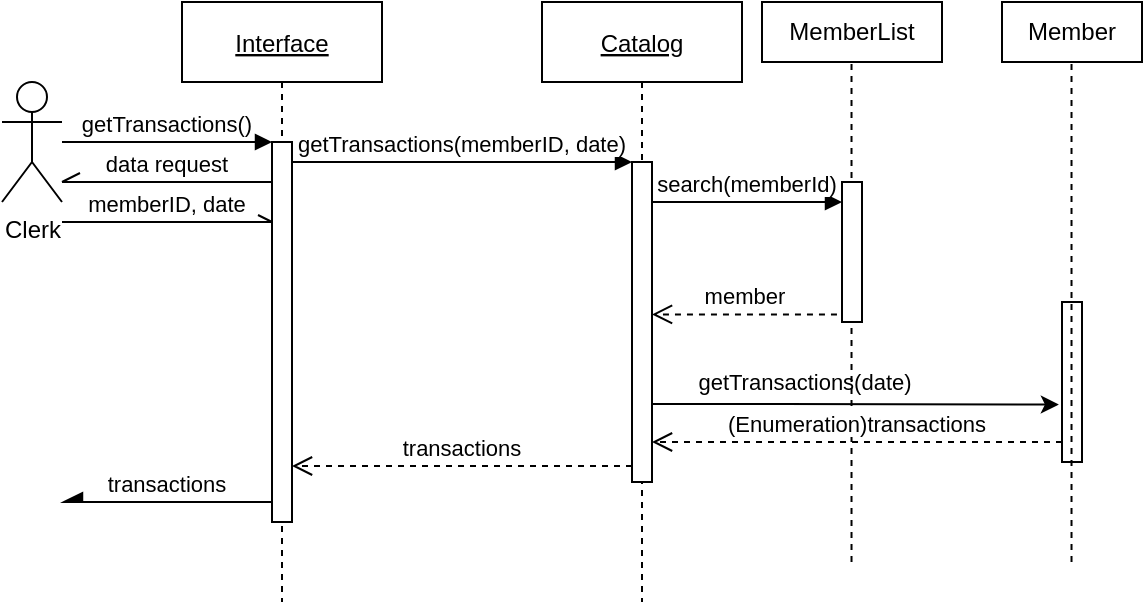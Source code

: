 <mxfile version="14.4.2" type="google"><diagram id="kgpKYQtTHZ0yAKxKKP6v" name="Page-1"><mxGraphModel dx="933" dy="670" grid="1" gridSize="10" guides="1" tooltips="1" connect="1" arrows="1" fold="1" page="1" pageScale="1" pageWidth="850" pageHeight="1100" math="0" shadow="0"><root><mxCell id="0"/><mxCell id="1" parent="0"/><mxCell id="eLkn3Om5YamDIlgT5Uqe-12" value="" style="endArrow=classic;html=1;entryX=-0.157;entryY=0.641;entryDx=0;entryDy=0;entryPerimeter=0;" edge="1" parent="1" source="3nuBFxr9cyL0pnOWT2aG-5" target="eLkn3Om5YamDIlgT5Uqe-7"><mxGeometry width="50" height="50" relative="1" as="geometry"><mxPoint x="380" y="281" as="sourcePoint"/><mxPoint x="540" y="280" as="targetPoint"/><Array as="points"><mxPoint x="410" y="281"/></Array></mxGeometry></mxCell><mxCell id="eLkn3Om5YamDIlgT5Uqe-13" value="getTransactions(date)" style="edgeLabel;html=1;align=center;verticalAlign=middle;resizable=0;points=[];" vertex="1" connectable="0" parent="eLkn3Om5YamDIlgT5Uqe-12"><mxGeometry x="-0.225" relative="1" as="geometry"><mxPoint y="-11.04" as="offset"/></mxGeometry></mxCell><mxCell id="3nuBFxr9cyL0pnOWT2aG-1" value="Interface" style="shape=umlLifeline;perimeter=lifelinePerimeter;container=1;collapsible=0;recursiveResize=0;rounded=0;shadow=0;strokeWidth=1;fontStyle=4" parent="1" vertex="1"><mxGeometry x="120" y="80" width="100" height="300" as="geometry"/></mxCell><mxCell id="3nuBFxr9cyL0pnOWT2aG-2" value="" style="points=[];perimeter=orthogonalPerimeter;rounded=0;shadow=0;strokeWidth=1;" parent="3nuBFxr9cyL0pnOWT2aG-1" vertex="1"><mxGeometry x="45" y="70" width="10" height="190" as="geometry"/></mxCell><mxCell id="3nuBFxr9cyL0pnOWT2aG-5" value="Catalog" style="shape=umlLifeline;perimeter=lifelinePerimeter;container=1;collapsible=0;recursiveResize=0;rounded=0;shadow=0;strokeWidth=1;fontStyle=4" parent="1" vertex="1"><mxGeometry x="300" y="80" width="100" height="300" as="geometry"/></mxCell><mxCell id="3nuBFxr9cyL0pnOWT2aG-6" value="" style="points=[];perimeter=orthogonalPerimeter;rounded=0;shadow=0;strokeWidth=1;" parent="3nuBFxr9cyL0pnOWT2aG-5" vertex="1"><mxGeometry x="45" y="80" width="10" height="160" as="geometry"/></mxCell><mxCell id="3nuBFxr9cyL0pnOWT2aG-7" value="transactions" style="verticalAlign=bottom;endArrow=open;dashed=1;endSize=8;exitX=0;exitY=0.95;shadow=0;strokeWidth=1;" parent="1" source="3nuBFxr9cyL0pnOWT2aG-6" target="3nuBFxr9cyL0pnOWT2aG-2" edge="1"><mxGeometry relative="1" as="geometry"><mxPoint x="275" y="236" as="targetPoint"/></mxGeometry></mxCell><mxCell id="3nuBFxr9cyL0pnOWT2aG-8" value="getTransactions(memberID, date)" style="verticalAlign=bottom;endArrow=block;entryX=0;entryY=0;shadow=0;strokeWidth=1;" parent="1" source="3nuBFxr9cyL0pnOWT2aG-2" target="3nuBFxr9cyL0pnOWT2aG-6" edge="1"><mxGeometry relative="1" as="geometry"><mxPoint x="275" y="160" as="sourcePoint"/></mxGeometry></mxCell><mxCell id="3nuBFxr9cyL0pnOWT2aG-9" value="search(memberId)" style="verticalAlign=bottom;endArrow=block;shadow=0;strokeWidth=1;" parent="1" source="3nuBFxr9cyL0pnOWT2aG-6" edge="1"><mxGeometry relative="1" as="geometry"><mxPoint x="240" y="200" as="sourcePoint"/><mxPoint x="450" y="180" as="targetPoint"/><Array as="points"><mxPoint x="420" y="180"/></Array></mxGeometry></mxCell><mxCell id="3nuBFxr9cyL0pnOWT2aG-10" value="member" style="verticalAlign=bottom;endArrow=open;dashed=1;endSize=8;exitX=-0.252;exitY=0.946;shadow=0;strokeWidth=1;exitDx=0;exitDy=0;exitPerimeter=0;" parent="1" source="3nuBFxr9cyL0pnOWT2aG-4" target="3nuBFxr9cyL0pnOWT2aG-6" edge="1"><mxGeometry relative="1" as="geometry"><mxPoint x="240" y="257" as="targetPoint"/></mxGeometry></mxCell><mxCell id="eLkn3Om5YamDIlgT5Uqe-1" value="Clerk" style="shape=umlActor;verticalLabelPosition=bottom;verticalAlign=top;html=1;outlineConnect=0;" vertex="1" parent="1"><mxGeometry x="30" y="120" width="30" height="60" as="geometry"/></mxCell><mxCell id="3nuBFxr9cyL0pnOWT2aG-3" value="getTransactions()" style="verticalAlign=bottom;startArrow=none;endArrow=block;startSize=8;shadow=0;strokeWidth=1;startFill=0;" parent="1" target="3nuBFxr9cyL0pnOWT2aG-2" edge="1" source="eLkn3Om5YamDIlgT5Uqe-1"><mxGeometry relative="1" as="geometry"><mxPoint x="105" y="150" as="sourcePoint"/></mxGeometry></mxCell><mxCell id="eLkn3Om5YamDIlgT5Uqe-3" value="data request" style="verticalAlign=bottom;startArrow=openAsync;endArrow=none;startSize=8;shadow=0;strokeWidth=1;startFill=0;endFill=0;" edge="1" parent="1"><mxGeometry relative="1" as="geometry"><mxPoint x="60" y="170" as="sourcePoint"/><mxPoint x="165" y="170" as="targetPoint"/></mxGeometry></mxCell><mxCell id="eLkn3Om5YamDIlgT5Uqe-5" value="memberID, date" style="verticalAlign=bottom;startArrow=none;endArrow=openAsync;startSize=8;shadow=0;strokeWidth=1;startFill=0;endFill=0;" edge="1" parent="1"><mxGeometry relative="1" as="geometry"><mxPoint x="60" y="190" as="sourcePoint"/><mxPoint x="165" y="190" as="targetPoint"/></mxGeometry></mxCell><mxCell id="eLkn3Om5YamDIlgT5Uqe-6" value="transactions" style="verticalAlign=bottom;startArrow=async;endArrow=none;startSize=8;shadow=0;strokeWidth=1;startFill=1;endFill=0;" edge="1" parent="1"><mxGeometry relative="1" as="geometry"><mxPoint x="60" y="330" as="sourcePoint"/><mxPoint x="165" y="330" as="targetPoint"/></mxGeometry></mxCell><mxCell id="eLkn3Om5YamDIlgT5Uqe-7" value="" style="points=[];perimeter=orthogonalPerimeter;rounded=0;shadow=0;strokeWidth=1;" vertex="1" parent="1"><mxGeometry x="560" y="230" width="10" height="80" as="geometry"/></mxCell><mxCell id="eLkn3Om5YamDIlgT5Uqe-8" value="MemberList" style="rounded=0;whiteSpace=wrap;html=1;" vertex="1" parent="1"><mxGeometry x="410" y="80" width="90" height="30" as="geometry"/></mxCell><mxCell id="eLkn3Om5YamDIlgT5Uqe-9" value="" style="endArrow=none;dashed=1;html=1;" edge="1" parent="1"><mxGeometry width="50" height="50" relative="1" as="geometry"><mxPoint x="454.76" y="360" as="sourcePoint"/><mxPoint x="454.76" y="110" as="targetPoint"/></mxGeometry></mxCell><mxCell id="3nuBFxr9cyL0pnOWT2aG-4" value="" style="points=[];perimeter=orthogonalPerimeter;rounded=0;shadow=0;strokeWidth=1;" parent="1" vertex="1"><mxGeometry x="450" y="170" width="10" height="70" as="geometry"/></mxCell><mxCell id="eLkn3Om5YamDIlgT5Uqe-10" value="Member" style="rounded=0;whiteSpace=wrap;html=1;" vertex="1" parent="1"><mxGeometry x="530" y="80" width="70" height="30" as="geometry"/></mxCell><mxCell id="eLkn3Om5YamDIlgT5Uqe-11" value="" style="endArrow=none;dashed=1;html=1;" edge="1" parent="1"><mxGeometry width="50" height="50" relative="1" as="geometry"><mxPoint x="564.76" y="360" as="sourcePoint"/><mxPoint x="564.76" y="110.0" as="targetPoint"/></mxGeometry></mxCell><mxCell id="eLkn3Om5YamDIlgT5Uqe-15" value="(Enumeration)transactions" style="verticalAlign=bottom;endArrow=open;dashed=1;endSize=8;shadow=0;strokeWidth=1;" edge="1" parent="1" source="eLkn3Om5YamDIlgT5Uqe-7" target="3nuBFxr9cyL0pnOWT2aG-6"><mxGeometry relative="1" as="geometry"><mxPoint x="355" y="236.22" as="targetPoint"/><mxPoint x="500" y="300" as="sourcePoint"/><Array as="points"><mxPoint x="440" y="300"/></Array></mxGeometry></mxCell></root></mxGraphModel></diagram></mxfile>